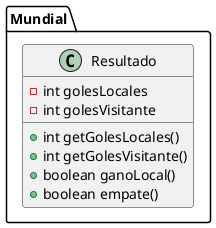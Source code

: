 @startuml
class Mundial.Resultado {
- int golesLocales
- int golesVisitante
+ int getGolesLocales()
+ int getGolesVisitante()
+ boolean ganoLocal()
+ boolean empate()
}
@enduml